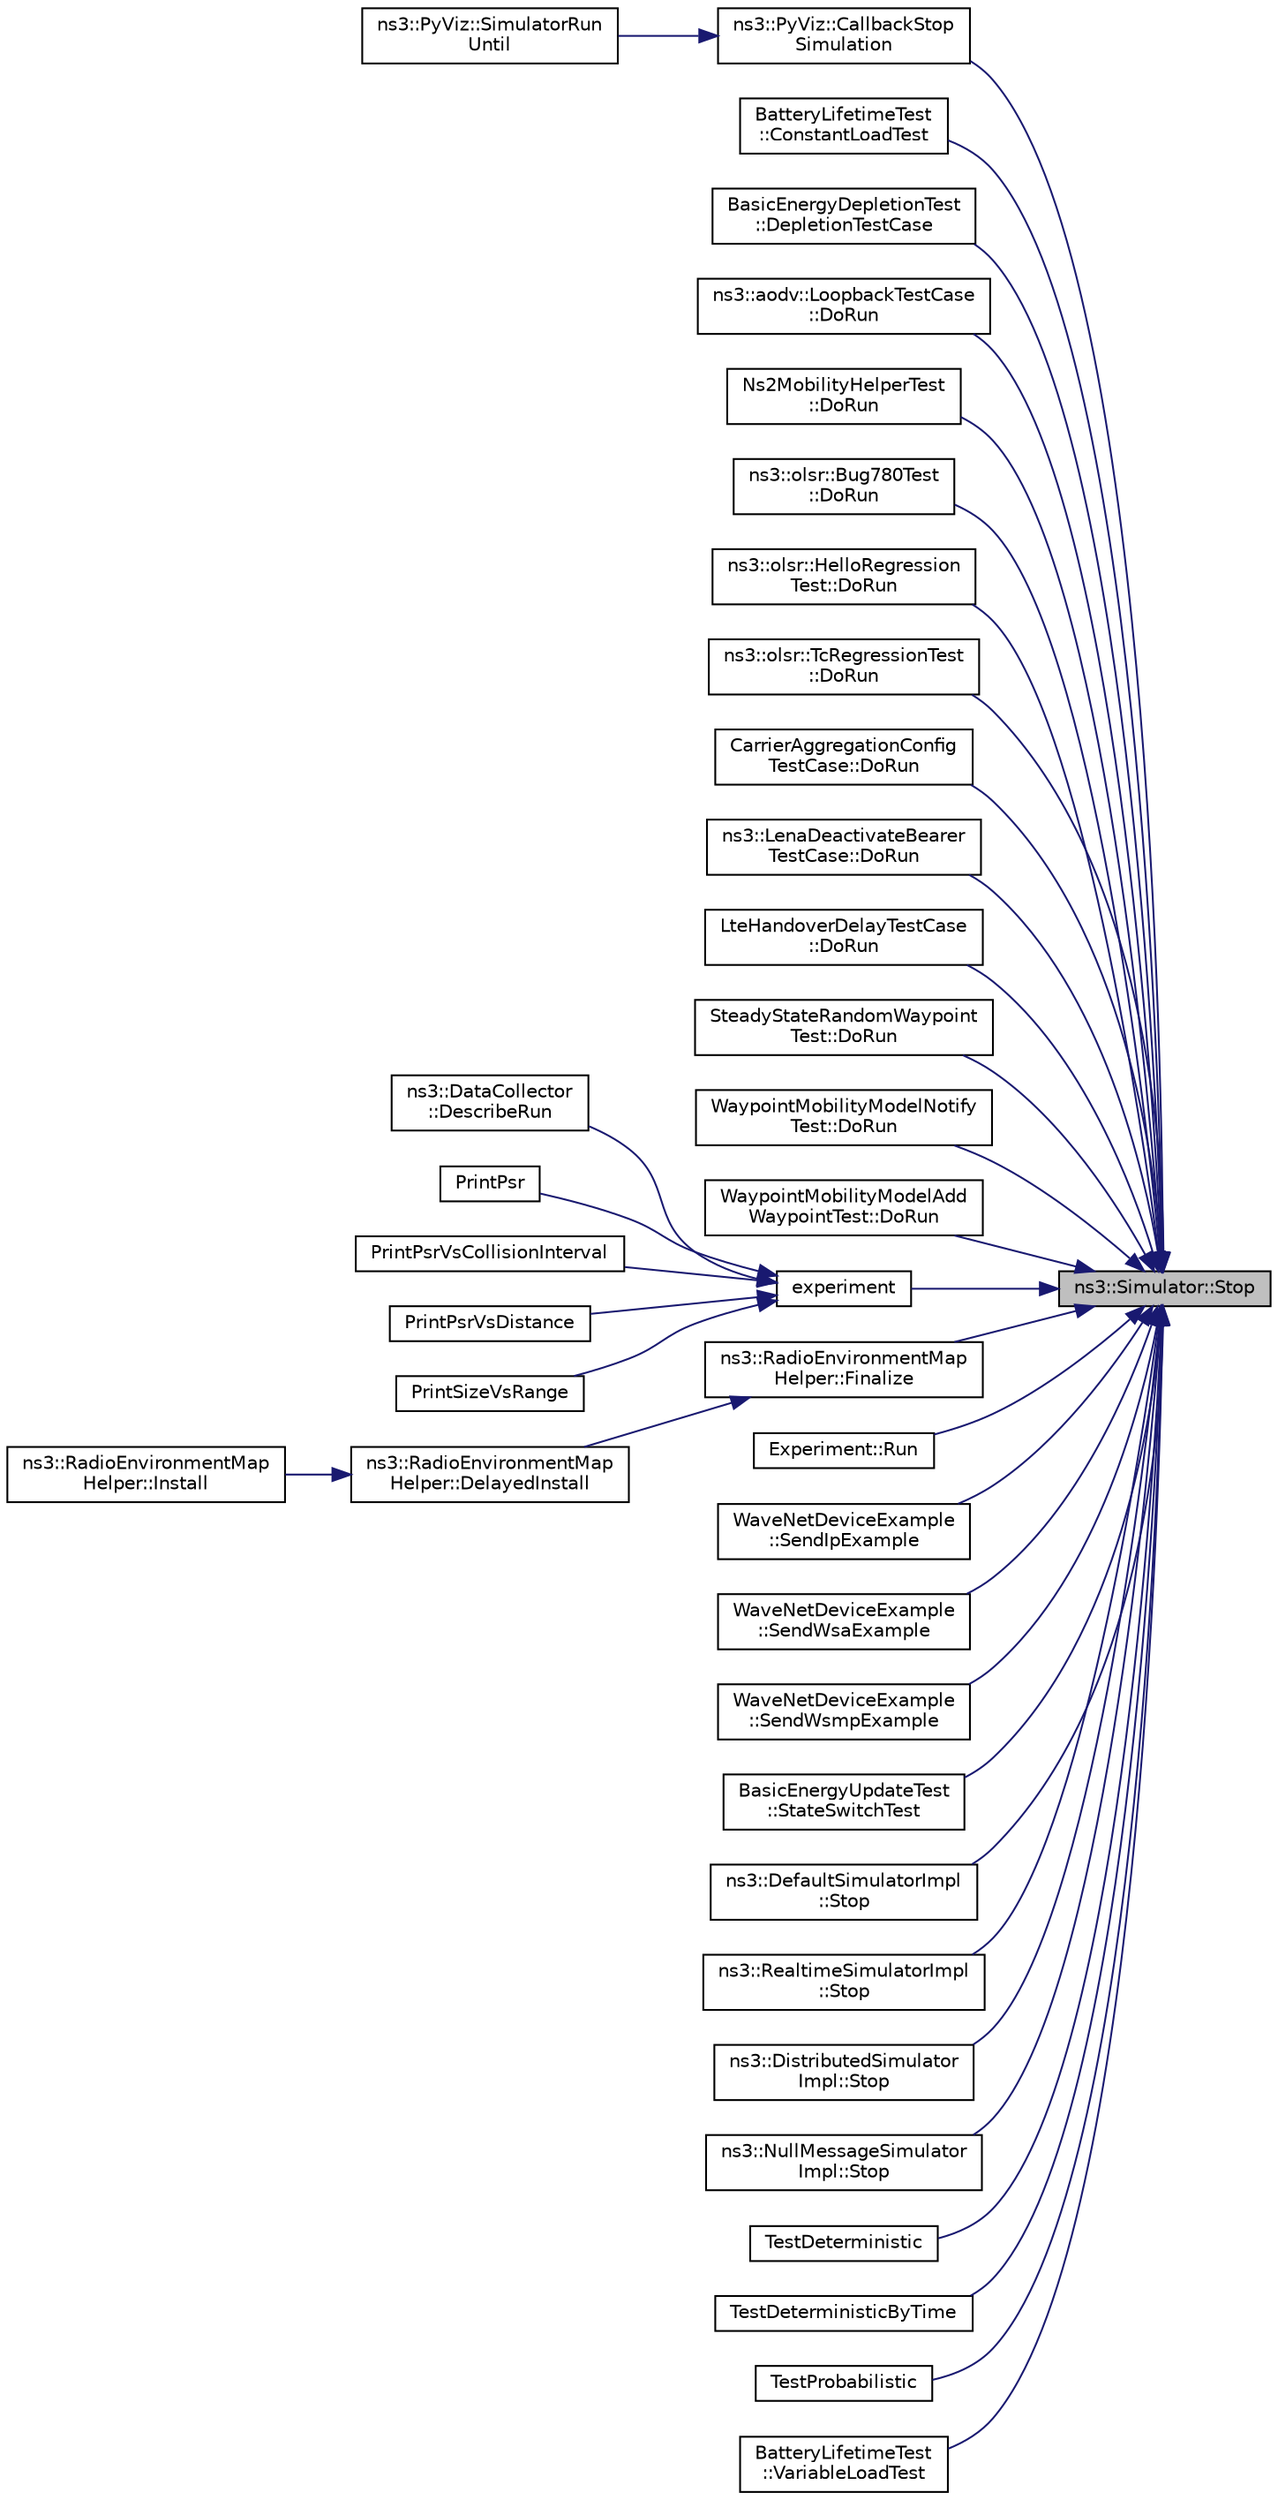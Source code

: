 digraph "ns3::Simulator::Stop"
{
 // LATEX_PDF_SIZE
  edge [fontname="Helvetica",fontsize="10",labelfontname="Helvetica",labelfontsize="10"];
  node [fontname="Helvetica",fontsize="10",shape=record];
  rankdir="RL";
  Node1 [label="ns3::Simulator::Stop",height=0.2,width=0.4,color="black", fillcolor="grey75", style="filled", fontcolor="black",tooltip="Tell the Simulator the calling event should be the last one executed."];
  Node1 -> Node2 [dir="back",color="midnightblue",fontsize="10",style="solid",fontname="Helvetica"];
  Node2 [label="ns3::PyViz::CallbackStop\lSimulation",height=0.2,width=0.4,color="black", fillcolor="white", style="filled",URL="$classns3_1_1_py_viz.html#ad9baca9400bd2b9bc910539312550b5c",tooltip="stop simulation callback function"];
  Node2 -> Node3 [dir="back",color="midnightblue",fontsize="10",style="solid",fontname="Helvetica"];
  Node3 [label="ns3::PyViz::SimulatorRun\lUntil",height=0.2,width=0.4,color="black", fillcolor="white", style="filled",URL="$classns3_1_1_py_viz.html#a55ad813c3ed010c6b5a269b7faa197fb",tooltip="Run simulation until a given (simulated, absolute) time is reached."];
  Node1 -> Node4 [dir="back",color="midnightblue",fontsize="10",style="solid",fontname="Helvetica"];
  Node4 [label="BatteryLifetimeTest\l::ConstantLoadTest",height=0.2,width=0.4,color="black", fillcolor="white", style="filled",URL="$class_battery_lifetime_test.html#a5cfb6c588872035454feb525491b1d52",tooltip=" "];
  Node1 -> Node5 [dir="back",color="midnightblue",fontsize="10",style="solid",fontname="Helvetica"];
  Node5 [label="BasicEnergyDepletionTest\l::DepletionTestCase",height=0.2,width=0.4,color="black", fillcolor="white", style="filled",URL="$class_basic_energy_depletion_test.html#a933f0ff2e50a5dc64b4312619405a05a",tooltip=" "];
  Node1 -> Node6 [dir="back",color="midnightblue",fontsize="10",style="solid",fontname="Helvetica"];
  Node6 [label="ns3::aodv::LoopbackTestCase\l::DoRun",height=0.2,width=0.4,color="black", fillcolor="white", style="filled",URL="$classns3_1_1aodv_1_1_loopback_test_case.html#aa4ecd46f743a971813870cff58563eab",tooltip="Implementation to actually run this TestCase."];
  Node1 -> Node7 [dir="back",color="midnightblue",fontsize="10",style="solid",fontname="Helvetica"];
  Node7 [label="Ns2MobilityHelperTest\l::DoRun",height=0.2,width=0.4,color="black", fillcolor="white", style="filled",URL="$class_ns2_mobility_helper_test.html#aa79cdb96d0a0882645114e6a088e8d60",tooltip="Go."];
  Node1 -> Node8 [dir="back",color="midnightblue",fontsize="10",style="solid",fontname="Helvetica"];
  Node8 [label="ns3::olsr::Bug780Test\l::DoRun",height=0.2,width=0.4,color="black", fillcolor="white", style="filled",URL="$classns3_1_1olsr_1_1_bug780_test.html#aea2f01c8e6af5f1363b67a23ccaaf030",tooltip="Implementation to actually run this TestCase."];
  Node1 -> Node9 [dir="back",color="midnightblue",fontsize="10",style="solid",fontname="Helvetica"];
  Node9 [label="ns3::olsr::HelloRegression\lTest::DoRun",height=0.2,width=0.4,color="black", fillcolor="white", style="filled",URL="$classns3_1_1olsr_1_1_hello_regression_test.html#a469da2871e46fb6d56da5820f5aa1982",tooltip="Implementation to actually run this TestCase."];
  Node1 -> Node10 [dir="back",color="midnightblue",fontsize="10",style="solid",fontname="Helvetica"];
  Node10 [label="ns3::olsr::TcRegressionTest\l::DoRun",height=0.2,width=0.4,color="black", fillcolor="white", style="filled",URL="$classns3_1_1olsr_1_1_tc_regression_test.html#ab3215c11b0586486c641af620fb1bc0b",tooltip="Implementation to actually run this TestCase."];
  Node1 -> Node11 [dir="back",color="midnightblue",fontsize="10",style="solid",fontname="Helvetica"];
  Node11 [label="CarrierAggregationConfig\lTestCase::DoRun",height=0.2,width=0.4,color="black", fillcolor="white", style="filled",URL="$class_carrier_aggregation_config_test_case.html#a5bfcc4f06b1d52f4d9ca12481a1fe09c",tooltip="Implementation to actually run this TestCase."];
  Node1 -> Node12 [dir="back",color="midnightblue",fontsize="10",style="solid",fontname="Helvetica"];
  Node12 [label="ns3::LenaDeactivateBearer\lTestCase::DoRun",height=0.2,width=0.4,color="black", fillcolor="white", style="filled",URL="$classns3_1_1_lena_deactivate_bearer_test_case.html#a214d777e46f96b701efdfd360871f53f",tooltip="Implementation to actually run this TestCase."];
  Node1 -> Node13 [dir="back",color="midnightblue",fontsize="10",style="solid",fontname="Helvetica"];
  Node13 [label="LteHandoverDelayTestCase\l::DoRun",height=0.2,width=0.4,color="black", fillcolor="white", style="filled",URL="$class_lte_handover_delay_test_case.html#a2e5214b6dd2249de91ba0aa326b8c97d",tooltip="Implementation to actually run this TestCase."];
  Node1 -> Node14 [dir="back",color="midnightblue",fontsize="10",style="solid",fontname="Helvetica"];
  Node14 [label="SteadyStateRandomWaypoint\lTest::DoRun",height=0.2,width=0.4,color="black", fillcolor="white", style="filled",URL="$class_steady_state_random_waypoint_test.html#a06b559358eab241daa3a937a038729df",tooltip="Implementation to actually run this TestCase."];
  Node1 -> Node15 [dir="back",color="midnightblue",fontsize="10",style="solid",fontname="Helvetica"];
  Node15 [label="WaypointMobilityModelNotify\lTest::DoRun",height=0.2,width=0.4,color="black", fillcolor="white", style="filled",URL="$class_waypoint_mobility_model_notify_test.html#a3806dd9c9361141fade8ce51021e33ff",tooltip="Implementation to actually run this TestCase."];
  Node1 -> Node16 [dir="back",color="midnightblue",fontsize="10",style="solid",fontname="Helvetica"];
  Node16 [label="WaypointMobilityModelAdd\lWaypointTest::DoRun",height=0.2,width=0.4,color="black", fillcolor="white", style="filled",URL="$class_waypoint_mobility_model_add_waypoint_test.html#afab2502065d56508a1c71a8c78115c25",tooltip="Implementation to actually run this TestCase."];
  Node1 -> Node17 [dir="back",color="midnightblue",fontsize="10",style="solid",fontname="Helvetica"];
  Node17 [label="experiment",height=0.2,width=0.4,color="black", fillcolor="white", style="filled",URL="$cobalt-vs-codel_8cc.html#a6397b590e75a0f7841fcfa02a2ea7611",tooltip=" "];
  Node17 -> Node18 [dir="back",color="midnightblue",fontsize="10",style="solid",fontname="Helvetica"];
  Node18 [label="ns3::DataCollector\l::DescribeRun",height=0.2,width=0.4,color="black", fillcolor="white", style="filled",URL="$classns3_1_1_data_collector.html#acbe01ba4bbd08201837d89f4d9f70c8d",tooltip="Provide specific parameters to the DataCollector."];
  Node17 -> Node19 [dir="back",color="midnightblue",fontsize="10",style="solid",fontname="Helvetica"];
  Node19 [label="PrintPsr",height=0.2,width=0.4,color="black", fillcolor="white", style="filled",URL="$wifi-phy-test_8cc.html#a42c1d9e27262bb5d89d810ed801256a4",tooltip=" "];
  Node17 -> Node20 [dir="back",color="midnightblue",fontsize="10",style="solid",fontname="Helvetica"];
  Node20 [label="PrintPsrVsCollisionInterval",height=0.2,width=0.4,color="black", fillcolor="white", style="filled",URL="$wifi-phy-test_8cc.html#aab44d6a0275b5772fc749d381feea8ab",tooltip=" "];
  Node17 -> Node21 [dir="back",color="midnightblue",fontsize="10",style="solid",fontname="Helvetica"];
  Node21 [label="PrintPsrVsDistance",height=0.2,width=0.4,color="black", fillcolor="white", style="filled",URL="$wifi-phy-test_8cc.html#abd961820fb9558c644885450fb13fb6d",tooltip=" "];
  Node17 -> Node22 [dir="back",color="midnightblue",fontsize="10",style="solid",fontname="Helvetica"];
  Node22 [label="PrintSizeVsRange",height=0.2,width=0.4,color="black", fillcolor="white", style="filled",URL="$wifi-phy-test_8cc.html#ad67fa807e9515a1be5f27713480d1687",tooltip=" "];
  Node1 -> Node23 [dir="back",color="midnightblue",fontsize="10",style="solid",fontname="Helvetica"];
  Node23 [label="ns3::RadioEnvironmentMap\lHelper::Finalize",height=0.2,width=0.4,color="black", fillcolor="white", style="filled",URL="$classns3_1_1_radio_environment_map_helper.html#a8788344609c6baed271618f06a33f3f9",tooltip="Called when the map generation procedure has been completed."];
  Node23 -> Node24 [dir="back",color="midnightblue",fontsize="10",style="solid",fontname="Helvetica"];
  Node24 [label="ns3::RadioEnvironmentMap\lHelper::DelayedInstall",height=0.2,width=0.4,color="black", fillcolor="white", style="filled",URL="$classns3_1_1_radio_environment_map_helper.html#ab8591d08fcb179f5ba004d05feded580",tooltip="Scheduled by Install() to perform the actual generation of map."];
  Node24 -> Node25 [dir="back",color="midnightblue",fontsize="10",style="solid",fontname="Helvetica"];
  Node25 [label="ns3::RadioEnvironmentMap\lHelper::Install",height=0.2,width=0.4,color="black", fillcolor="white", style="filled",URL="$classns3_1_1_radio_environment_map_helper.html#a0b15c982ea80037f9409d73654b48548",tooltip="Deploy the RemSpectrumPhy objects that generate the map according to the specified settings."];
  Node1 -> Node26 [dir="back",color="midnightblue",fontsize="10",style="solid",fontname="Helvetica"];
  Node26 [label="Experiment::Run",height=0.2,width=0.4,color="black", fillcolor="white", style="filled",URL="$class_experiment.html#abad6e932214977891837db4f39a80db5",tooltip=" "];
  Node1 -> Node27 [dir="back",color="midnightblue",fontsize="10",style="solid",fontname="Helvetica"];
  Node27 [label="WaveNetDeviceExample\l::SendIpExample",height=0.2,width=0.4,color="black", fillcolor="white", style="filled",URL="$class_wave_net_device_example.html#a97da76e52cd76f5054e8c92cfae01a9e",tooltip="Send IP example function."];
  Node1 -> Node28 [dir="back",color="midnightblue",fontsize="10",style="solid",fontname="Helvetica"];
  Node28 [label="WaveNetDeviceExample\l::SendWsaExample",height=0.2,width=0.4,color="black", fillcolor="white", style="filled",URL="$class_wave_net_device_example.html#ac1725733b797a26cd3655b58adad965e",tooltip="Send WSA example."];
  Node1 -> Node29 [dir="back",color="midnightblue",fontsize="10",style="solid",fontname="Helvetica"];
  Node29 [label="WaveNetDeviceExample\l::SendWsmpExample",height=0.2,width=0.4,color="black", fillcolor="white", style="filled",URL="$class_wave_net_device_example.html#ad36808acd544ff68268912c9386213fe",tooltip="Send WSMP example function."];
  Node1 -> Node30 [dir="back",color="midnightblue",fontsize="10",style="solid",fontname="Helvetica"];
  Node30 [label="BasicEnergyUpdateTest\l::StateSwitchTest",height=0.2,width=0.4,color="black", fillcolor="white", style="filled",URL="$class_basic_energy_update_test.html#ac28faac8cc32c522656387796dee83fc",tooltip=" "];
  Node1 -> Node31 [dir="back",color="midnightblue",fontsize="10",style="solid",fontname="Helvetica"];
  Node31 [label="ns3::DefaultSimulatorImpl\l::Stop",height=0.2,width=0.4,color="black", fillcolor="white", style="filled",URL="$classns3_1_1_default_simulator_impl.html#a2fbb62a5fc30f2bc09fe68a6346eab79",tooltip="Schedule the time delay until the Simulator should stop."];
  Node1 -> Node32 [dir="back",color="midnightblue",fontsize="10",style="solid",fontname="Helvetica"];
  Node32 [label="ns3::RealtimeSimulatorImpl\l::Stop",height=0.2,width=0.4,color="black", fillcolor="white", style="filled",URL="$classns3_1_1_realtime_simulator_impl.html#a771b84498d01a1be74a21a8058d9481c",tooltip="Schedule the time delay until the Simulator should stop."];
  Node1 -> Node33 [dir="back",color="midnightblue",fontsize="10",style="solid",fontname="Helvetica"];
  Node33 [label="ns3::DistributedSimulator\lImpl::Stop",height=0.2,width=0.4,color="black", fillcolor="white", style="filled",URL="$classns3_1_1_distributed_simulator_impl.html#ac5c3ff4918441cb0671ecd8d5d54d7df",tooltip="Schedule the time delay until the Simulator should stop."];
  Node1 -> Node34 [dir="back",color="midnightblue",fontsize="10",style="solid",fontname="Helvetica"];
  Node34 [label="ns3::NullMessageSimulator\lImpl::Stop",height=0.2,width=0.4,color="black", fillcolor="white", style="filled",URL="$classns3_1_1_null_message_simulator_impl.html#a1216d19d0217c35d58704f64ae728c13",tooltip="Schedule the time delay until the Simulator should stop."];
  Node1 -> Node35 [dir="back",color="midnightblue",fontsize="10",style="solid",fontname="Helvetica"];
  Node35 [label="TestDeterministic",height=0.2,width=0.4,color="black", fillcolor="white", style="filled",URL="$main-propagation-loss_8cc.html#a4e5137292d7c72e9726190680c642e7d",tooltip=" "];
  Node1 -> Node36 [dir="back",color="midnightblue",fontsize="10",style="solid",fontname="Helvetica"];
  Node36 [label="TestDeterministicByTime",height=0.2,width=0.4,color="black", fillcolor="white", style="filled",URL="$main-propagation-loss_8cc.html#a093207d9d8a33b2bfc987434a52eeecc",tooltip=" "];
  Node1 -> Node37 [dir="back",color="midnightblue",fontsize="10",style="solid",fontname="Helvetica"];
  Node37 [label="TestProbabilistic",height=0.2,width=0.4,color="black", fillcolor="white", style="filled",URL="$main-propagation-loss_8cc.html#a2c280e21b5e273cca8f71b0f167e034f",tooltip=" "];
  Node1 -> Node38 [dir="back",color="midnightblue",fontsize="10",style="solid",fontname="Helvetica"];
  Node38 [label="BatteryLifetimeTest\l::VariableLoadTest",height=0.2,width=0.4,color="black", fillcolor="white", style="filled",URL="$class_battery_lifetime_test.html#aa6d0fb55387831f97d9834c47abfd669",tooltip=" "];
}
